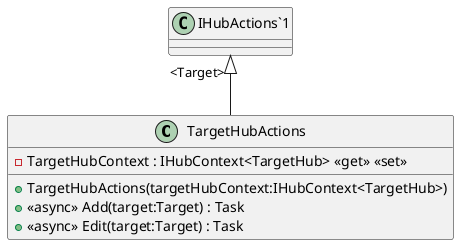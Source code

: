@startuml
class TargetHubActions {
    - TargetHubContext : IHubContext<TargetHub> <<get>> <<set>>
    + TargetHubActions(targetHubContext:IHubContext<TargetHub>)
    + <<async>> Add(target:Target) : Task
    + <<async>> Edit(target:Target) : Task
}
"IHubActions`1" "<Target>" <|-- TargetHubActions
@enduml
